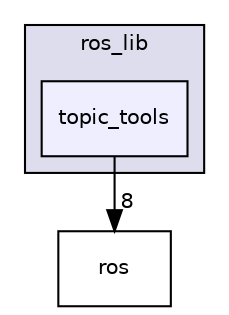 digraph "topic_tools" {
  compound=true
  node [ fontsize="10", fontname="Helvetica"];
  edge [ labelfontsize="10", labelfontname="Helvetica"];
  subgraph clusterdir_90717b3c677f611b706863d5c86b90c7 {
    graph [ bgcolor="#ddddee", pencolor="black", label="ros_lib" fontname="Helvetica", fontsize="10", URL="dir_90717b3c677f611b706863d5c86b90c7.html"]
  dir_e12151efe5b08ee479f5e228a37e57b1 [shape=box, label="topic_tools", style="filled", fillcolor="#eeeeff", pencolor="black", URL="dir_e12151efe5b08ee479f5e228a37e57b1.html"];
  }
  dir_74fd674bff593b67d15dde07bcd4f8f8 [shape=box label="ros" URL="dir_74fd674bff593b67d15dde07bcd4f8f8.html"];
  dir_e12151efe5b08ee479f5e228a37e57b1->dir_74fd674bff593b67d15dde07bcd4f8f8 [headlabel="8", labeldistance=1.5 headhref="dir_000022_000025.html"];
}
